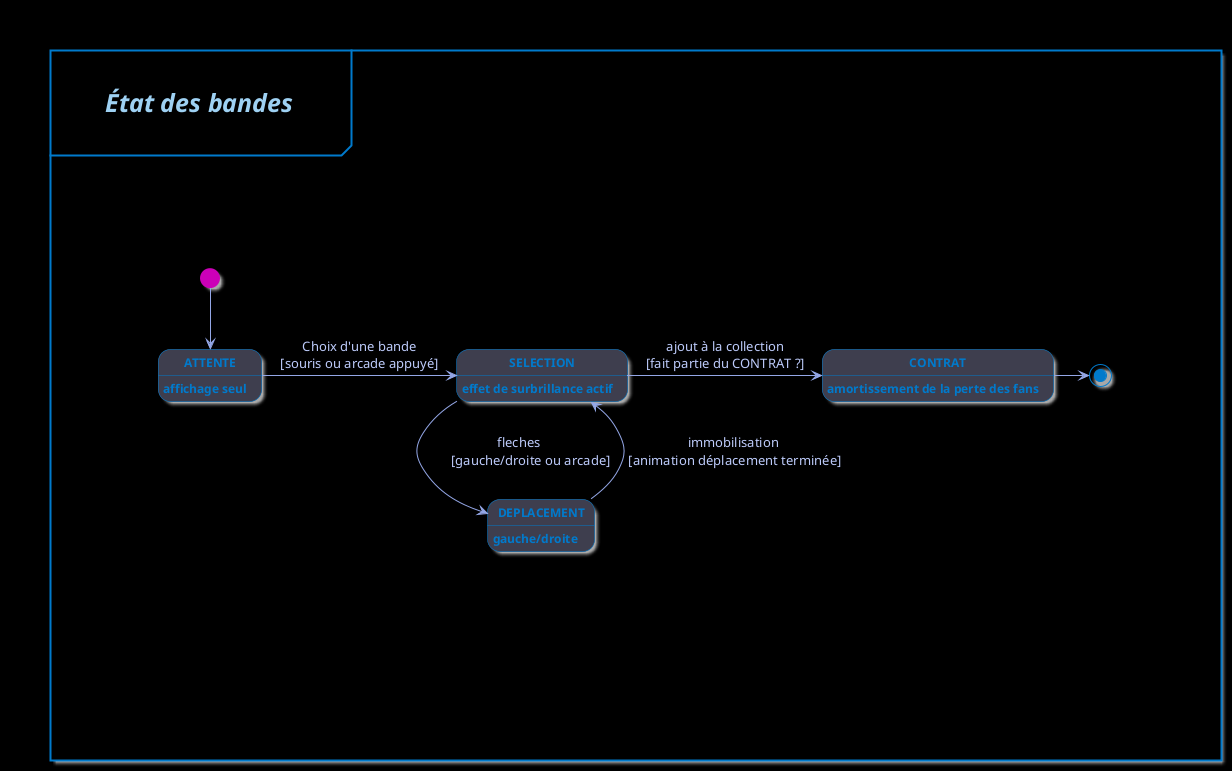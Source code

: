 @startuml "État des bandes"
' Définir le style global
skinparam {
    backgroundColor black
    shadowing true
    FontName "Consolas"
    ArrowColor #94a7e7ff
    ArrowFontColor #bdcbfbff
    StartColor #007acc
    EndColor #bdcbfb
}
' Style pour les states
skinparam state {
    BackgroundColor #3e3e4eff
    fontColor #007acc
    BorderColor #007acc
    FontName "Consolas"
    FontSize 12
    FontStyle bold
}
<style>
mainframe {
  LineColor #007acc
  LineThickness 2.0
  FontColor #9ed1f3ff
  FontSize 25
  FontStyle italic
  Margin 50
  Padding 100
  backgroundColor black
}
</style>
mainframe \n\t**État des bandes**\t\n

    state ATTENTE : affichage seul
    state SELECTION : effet de surbrillance actif
    state DEPLACEMENT : gauche/droite
    state CONTRAT : amortissement de la perte des fans

    [*] #cc00b8ff --> ATTENTE
    ATTENTE -> SELECTION : Choix d'une bande\n[souris ou arcade appuyé]
    SELECTION -> DEPLACEMENT : fleches\n\t[gauche/droite ou arcade]\t
    DEPLACEMENT --> SELECTION :immobilisation\n [animation déplacement terminée]
    SELECTION -> CONTRAT :ajout à la collection\n[fait partie du CONTRAT ?]
    CONTRAT -> [*] #007acc
@enduml